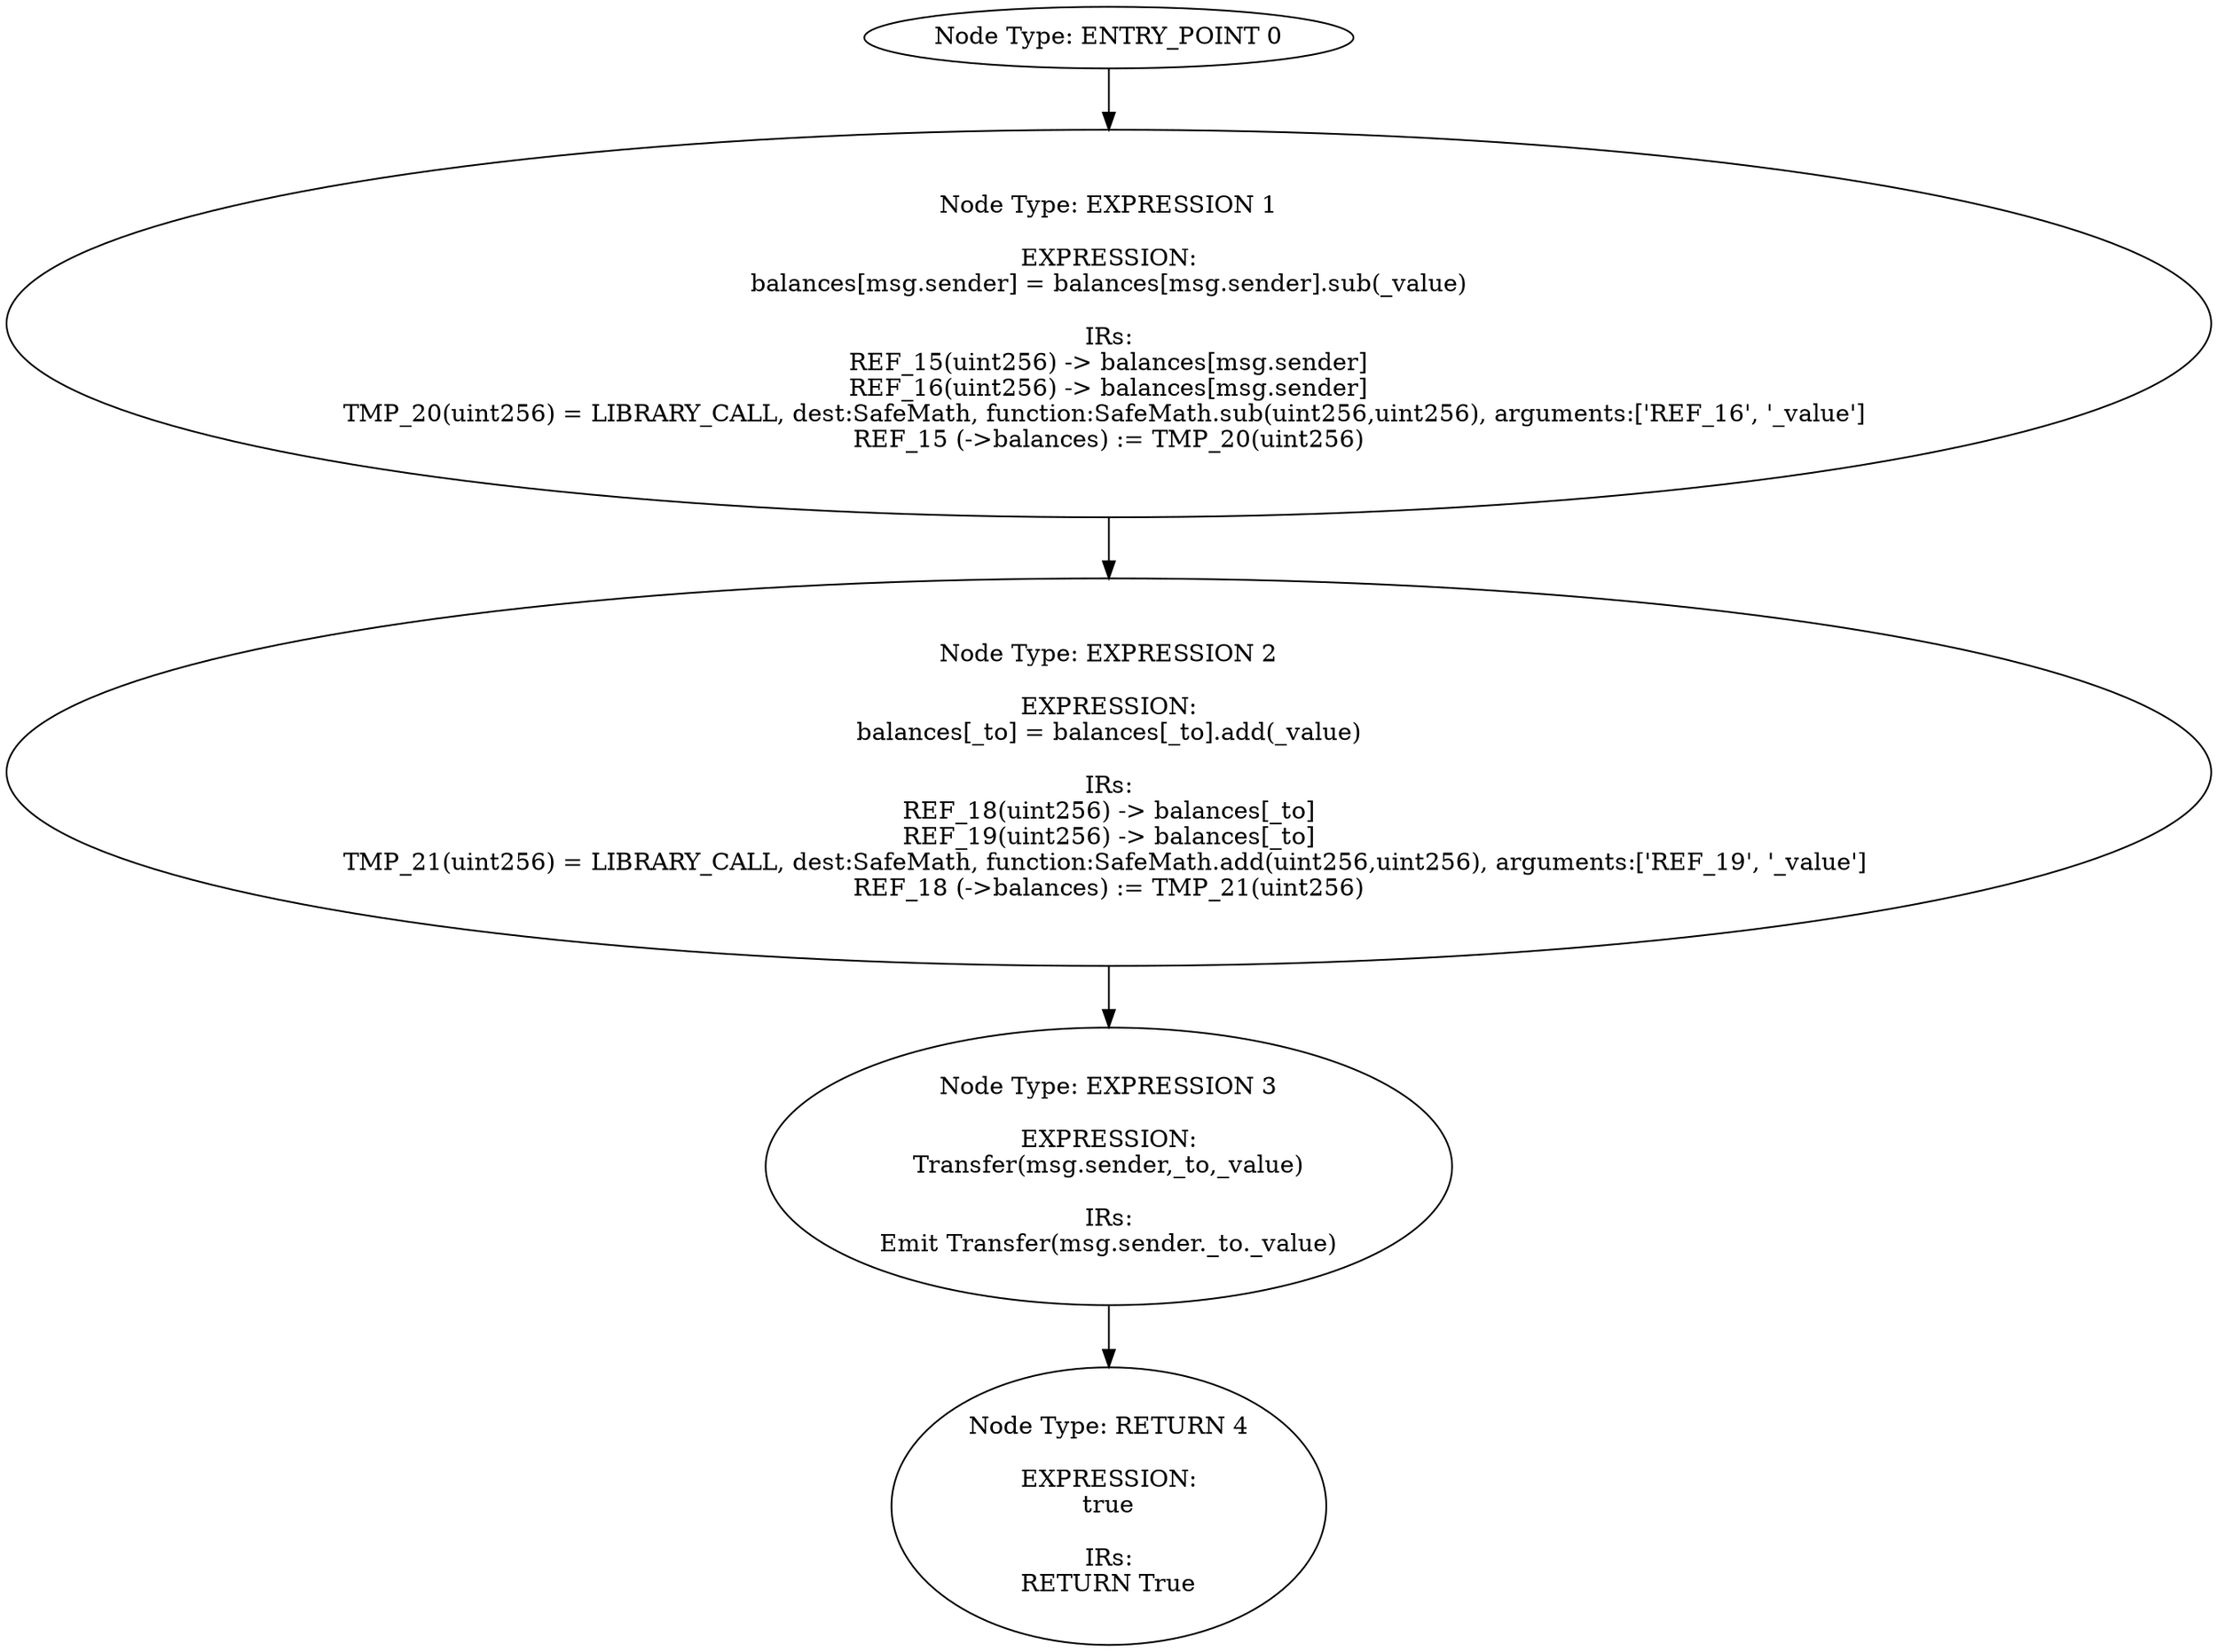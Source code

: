 digraph{
0[label="Node Type: ENTRY_POINT 0
"];
0->1;
1[label="Node Type: EXPRESSION 1

EXPRESSION:
balances[msg.sender] = balances[msg.sender].sub(_value)

IRs:
REF_15(uint256) -> balances[msg.sender]
REF_16(uint256) -> balances[msg.sender]
TMP_20(uint256) = LIBRARY_CALL, dest:SafeMath, function:SafeMath.sub(uint256,uint256), arguments:['REF_16', '_value'] 
REF_15 (->balances) := TMP_20(uint256)"];
1->2;
2[label="Node Type: EXPRESSION 2

EXPRESSION:
balances[_to] = balances[_to].add(_value)

IRs:
REF_18(uint256) -> balances[_to]
REF_19(uint256) -> balances[_to]
TMP_21(uint256) = LIBRARY_CALL, dest:SafeMath, function:SafeMath.add(uint256,uint256), arguments:['REF_19', '_value'] 
REF_18 (->balances) := TMP_21(uint256)"];
2->3;
3[label="Node Type: EXPRESSION 3

EXPRESSION:
Transfer(msg.sender,_to,_value)

IRs:
Emit Transfer(msg.sender._to._value)"];
3->4;
4[label="Node Type: RETURN 4

EXPRESSION:
true

IRs:
RETURN True"];
}
